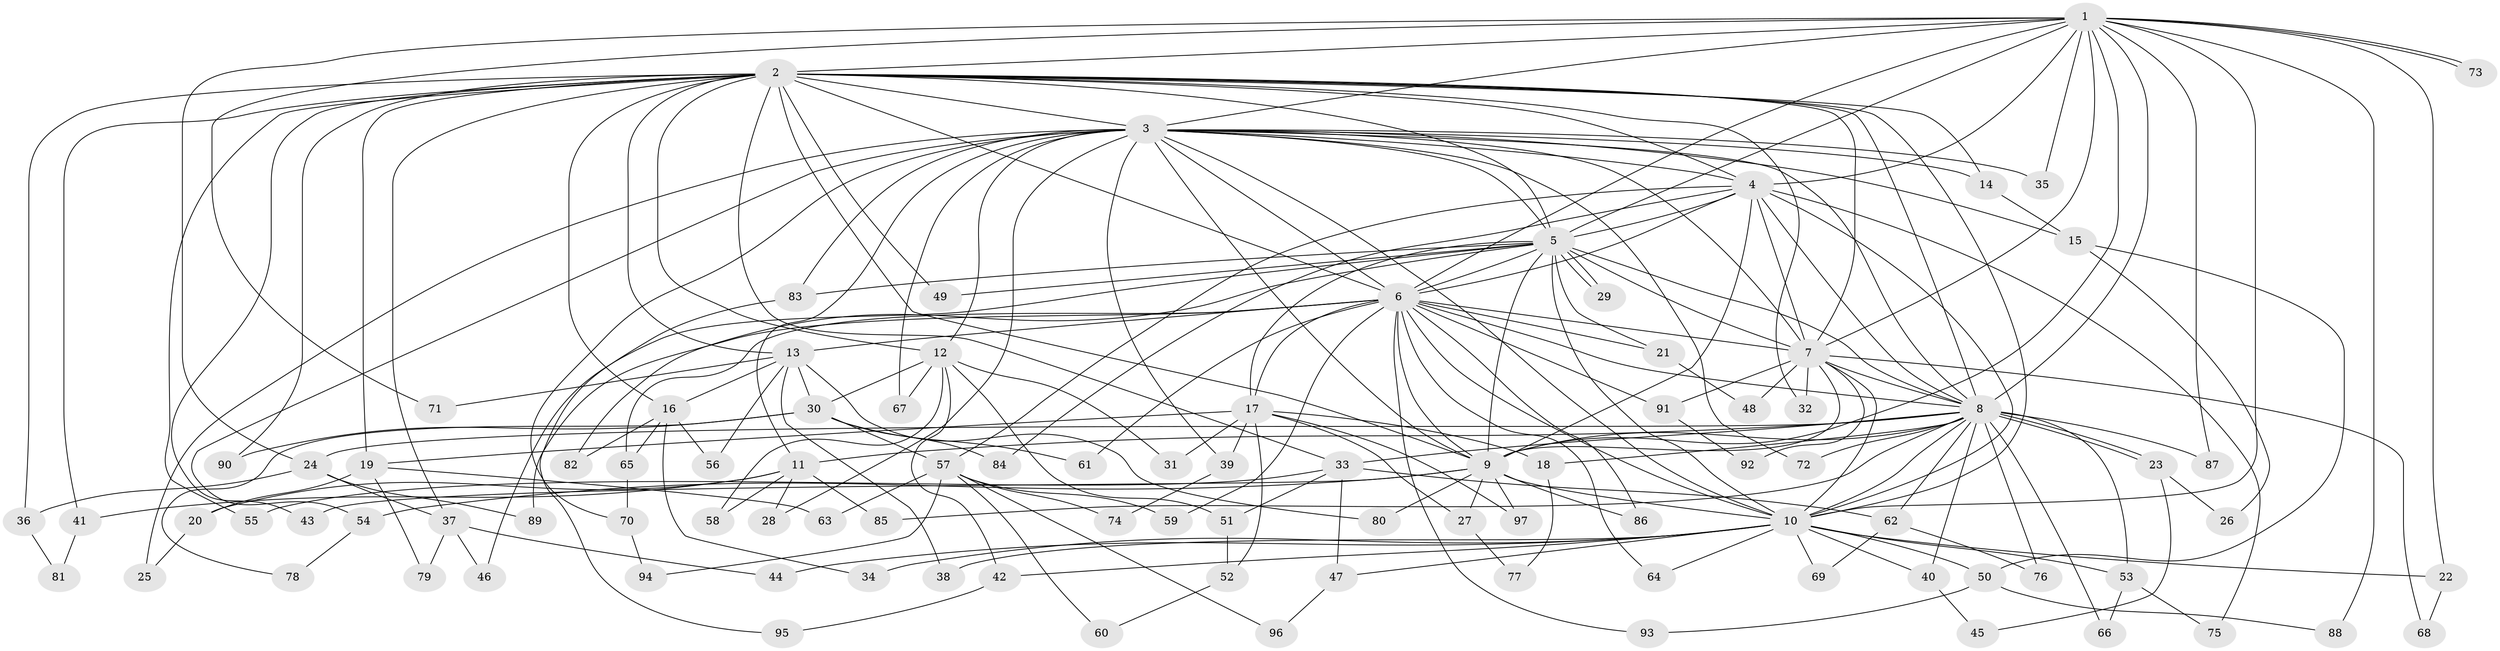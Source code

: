 // coarse degree distribution, {8: 0.06896551724137931, 15: 0.034482758620689655, 19: 0.034482758620689655, 14: 0.034482758620689655, 11: 0.034482758620689655, 3: 0.27586206896551724, 4: 0.034482758620689655, 2: 0.3793103448275862, 1: 0.10344827586206896}
// Generated by graph-tools (version 1.1) at 2025/17/03/04/25 18:17:48]
// undirected, 97 vertices, 219 edges
graph export_dot {
graph [start="1"]
  node [color=gray90,style=filled];
  1;
  2;
  3;
  4;
  5;
  6;
  7;
  8;
  9;
  10;
  11;
  12;
  13;
  14;
  15;
  16;
  17;
  18;
  19;
  20;
  21;
  22;
  23;
  24;
  25;
  26;
  27;
  28;
  29;
  30;
  31;
  32;
  33;
  34;
  35;
  36;
  37;
  38;
  39;
  40;
  41;
  42;
  43;
  44;
  45;
  46;
  47;
  48;
  49;
  50;
  51;
  52;
  53;
  54;
  55;
  56;
  57;
  58;
  59;
  60;
  61;
  62;
  63;
  64;
  65;
  66;
  67;
  68;
  69;
  70;
  71;
  72;
  73;
  74;
  75;
  76;
  77;
  78;
  79;
  80;
  81;
  82;
  83;
  84;
  85;
  86;
  87;
  88;
  89;
  90;
  91;
  92;
  93;
  94;
  95;
  96;
  97;
  1 -- 2;
  1 -- 3;
  1 -- 4;
  1 -- 5;
  1 -- 6;
  1 -- 7;
  1 -- 8;
  1 -- 9;
  1 -- 10;
  1 -- 22;
  1 -- 24;
  1 -- 35;
  1 -- 71;
  1 -- 73;
  1 -- 73;
  1 -- 87;
  1 -- 88;
  2 -- 3;
  2 -- 4;
  2 -- 5;
  2 -- 6;
  2 -- 7;
  2 -- 8;
  2 -- 9;
  2 -- 10;
  2 -- 12;
  2 -- 13;
  2 -- 14;
  2 -- 16;
  2 -- 19;
  2 -- 32;
  2 -- 33;
  2 -- 36;
  2 -- 37;
  2 -- 41;
  2 -- 43;
  2 -- 49;
  2 -- 55;
  2 -- 90;
  3 -- 4;
  3 -- 5;
  3 -- 6;
  3 -- 7;
  3 -- 8;
  3 -- 9;
  3 -- 10;
  3 -- 11;
  3 -- 12;
  3 -- 14;
  3 -- 15;
  3 -- 25;
  3 -- 28;
  3 -- 35;
  3 -- 39;
  3 -- 54;
  3 -- 67;
  3 -- 70;
  3 -- 72;
  3 -- 83;
  4 -- 5;
  4 -- 6;
  4 -- 7;
  4 -- 8;
  4 -- 9;
  4 -- 10;
  4 -- 57;
  4 -- 75;
  4 -- 84;
  5 -- 6;
  5 -- 7;
  5 -- 8;
  5 -- 9;
  5 -- 10;
  5 -- 17;
  5 -- 21;
  5 -- 29;
  5 -- 29;
  5 -- 46;
  5 -- 49;
  5 -- 82;
  5 -- 83;
  6 -- 7;
  6 -- 8;
  6 -- 9;
  6 -- 10;
  6 -- 13;
  6 -- 17;
  6 -- 21;
  6 -- 59;
  6 -- 61;
  6 -- 64;
  6 -- 65;
  6 -- 86;
  6 -- 89;
  6 -- 91;
  6 -- 93;
  7 -- 8;
  7 -- 9;
  7 -- 10;
  7 -- 32;
  7 -- 48;
  7 -- 68;
  7 -- 91;
  7 -- 92;
  8 -- 9;
  8 -- 10;
  8 -- 11;
  8 -- 18;
  8 -- 23;
  8 -- 23;
  8 -- 24;
  8 -- 33;
  8 -- 40;
  8 -- 53;
  8 -- 62;
  8 -- 66;
  8 -- 72;
  8 -- 76;
  8 -- 85;
  8 -- 87;
  9 -- 10;
  9 -- 27;
  9 -- 43;
  9 -- 54;
  9 -- 80;
  9 -- 86;
  9 -- 97;
  10 -- 22;
  10 -- 34;
  10 -- 38;
  10 -- 40;
  10 -- 42;
  10 -- 44;
  10 -- 47;
  10 -- 50;
  10 -- 53;
  10 -- 64;
  10 -- 69;
  11 -- 20;
  11 -- 28;
  11 -- 41;
  11 -- 58;
  11 -- 85;
  12 -- 30;
  12 -- 31;
  12 -- 42;
  12 -- 51;
  12 -- 58;
  12 -- 67;
  13 -- 16;
  13 -- 30;
  13 -- 38;
  13 -- 56;
  13 -- 71;
  13 -- 80;
  14 -- 15;
  15 -- 26;
  15 -- 50;
  16 -- 34;
  16 -- 56;
  16 -- 65;
  16 -- 82;
  17 -- 18;
  17 -- 19;
  17 -- 27;
  17 -- 31;
  17 -- 39;
  17 -- 52;
  17 -- 97;
  18 -- 77;
  19 -- 20;
  19 -- 63;
  19 -- 79;
  20 -- 25;
  21 -- 48;
  22 -- 68;
  23 -- 26;
  23 -- 45;
  24 -- 36;
  24 -- 37;
  24 -- 89;
  27 -- 77;
  30 -- 57;
  30 -- 61;
  30 -- 78;
  30 -- 84;
  30 -- 90;
  33 -- 47;
  33 -- 51;
  33 -- 55;
  33 -- 62;
  36 -- 81;
  37 -- 44;
  37 -- 46;
  37 -- 79;
  39 -- 74;
  40 -- 45;
  41 -- 81;
  42 -- 95;
  47 -- 96;
  50 -- 88;
  50 -- 93;
  51 -- 52;
  52 -- 60;
  53 -- 66;
  53 -- 75;
  54 -- 78;
  57 -- 59;
  57 -- 60;
  57 -- 63;
  57 -- 74;
  57 -- 94;
  57 -- 96;
  62 -- 69;
  62 -- 76;
  65 -- 70;
  70 -- 94;
  83 -- 95;
  91 -- 92;
}
